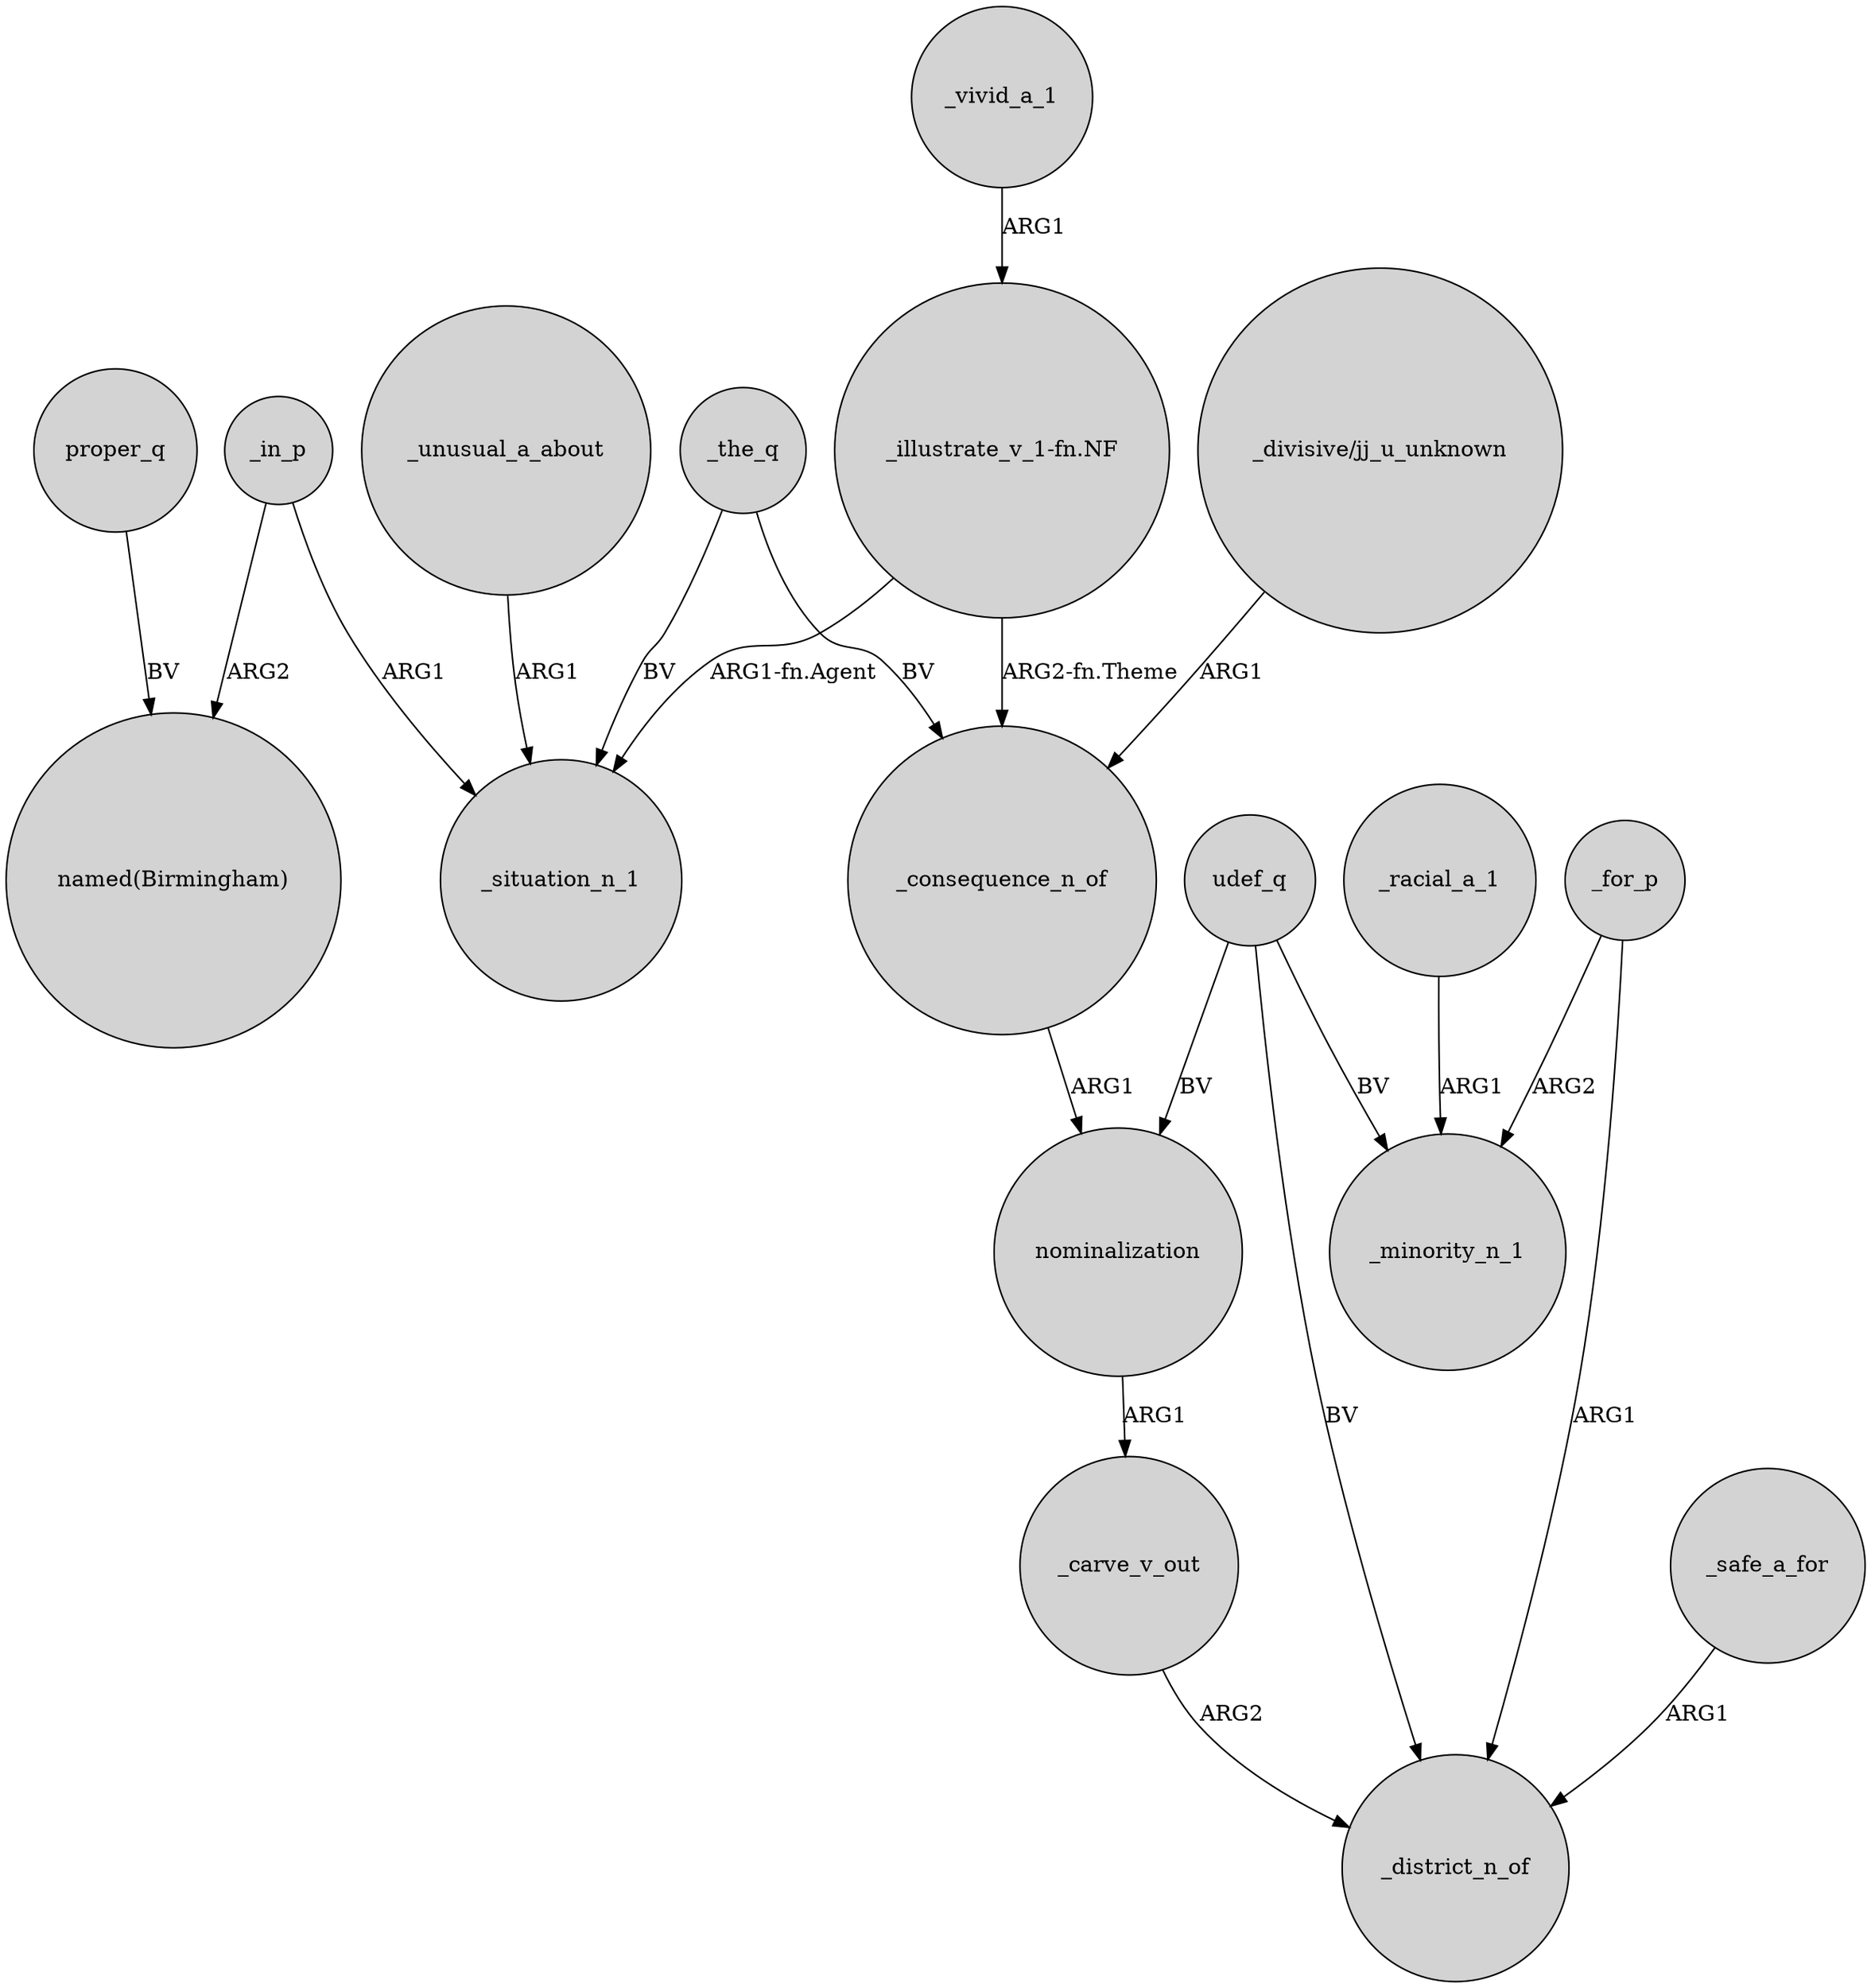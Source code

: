 digraph {
	node [shape=circle style=filled]
	_unusual_a_about -> _situation_n_1 [label=ARG1]
	udef_q -> _minority_n_1 [label=BV]
	nominalization -> _carve_v_out [label=ARG1]
	_in_p -> "named(Birmingham)" [label=ARG2]
	_the_q -> _situation_n_1 [label=BV]
	_racial_a_1 -> _minority_n_1 [label=ARG1]
	_in_p -> _situation_n_1 [label=ARG1]
	_consequence_n_of -> nominalization [label=ARG1]
	_for_p -> _minority_n_1 [label=ARG2]
	proper_q -> "named(Birmingham)" [label=BV]
	_vivid_a_1 -> "_illustrate_v_1-fn.NF" [label=ARG1]
	"_illustrate_v_1-fn.NF" -> _situation_n_1 [label="ARG1-fn.Agent"]
	"_illustrate_v_1-fn.NF" -> _consequence_n_of [label="ARG2-fn.Theme"]
	"_divisive/jj_u_unknown" -> _consequence_n_of [label=ARG1]
	udef_q -> nominalization [label=BV]
	_carve_v_out -> _district_n_of [label=ARG2]
	_safe_a_for -> _district_n_of [label=ARG1]
	udef_q -> _district_n_of [label=BV]
	_the_q -> _consequence_n_of [label=BV]
	_for_p -> _district_n_of [label=ARG1]
}
